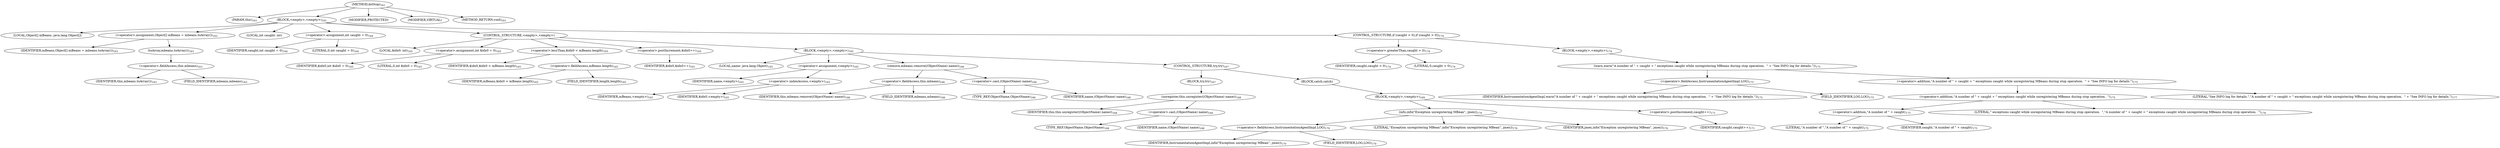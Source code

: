 digraph "doStop" {  
"405" [label = <(METHOD,doStop)<SUB>161</SUB>> ]
"21" [label = <(PARAM,this)<SUB>161</SUB>> ]
"406" [label = <(BLOCK,&lt;empty&gt;,&lt;empty&gt;)<SUB>161</SUB>> ]
"407" [label = <(LOCAL,Object[] mBeans: java.lang.Object[])> ]
"408" [label = <(&lt;operator&gt;.assignment,Object[] mBeans = mbeans.toArray())<SUB>163</SUB>> ]
"409" [label = <(IDENTIFIER,mBeans,Object[] mBeans = mbeans.toArray())<SUB>163</SUB>> ]
"410" [label = <(toArray,mbeans.toArray())<SUB>163</SUB>> ]
"411" [label = <(&lt;operator&gt;.fieldAccess,this.mbeans)<SUB>163</SUB>> ]
"412" [label = <(IDENTIFIER,this,mbeans.toArray())<SUB>163</SUB>> ]
"413" [label = <(FIELD_IDENTIFIER,mbeans,mbeans)<SUB>163</SUB>> ]
"414" [label = <(LOCAL,int caught: int)> ]
"415" [label = <(&lt;operator&gt;.assignment,int caught = 0)<SUB>164</SUB>> ]
"416" [label = <(IDENTIFIER,caught,int caught = 0)<SUB>164</SUB>> ]
"417" [label = <(LITERAL,0,int caught = 0)<SUB>164</SUB>> ]
"418" [label = <(CONTROL_STRUCTURE,&lt;empty&gt;,&lt;empty&gt;)> ]
"419" [label = <(LOCAL,$idx0: int)<SUB>165</SUB>> ]
"420" [label = <(&lt;operator&gt;.assignment,int $idx0 = 0)<SUB>165</SUB>> ]
"421" [label = <(IDENTIFIER,$idx0,int $idx0 = 0)<SUB>165</SUB>> ]
"422" [label = <(LITERAL,0,int $idx0 = 0)<SUB>165</SUB>> ]
"423" [label = <(&lt;operator&gt;.lessThan,$idx0 &lt; mBeans.length)<SUB>165</SUB>> ]
"424" [label = <(IDENTIFIER,$idx0,$idx0 &lt; mBeans.length)<SUB>165</SUB>> ]
"425" [label = <(&lt;operator&gt;.fieldAccess,mBeans.length)<SUB>165</SUB>> ]
"426" [label = <(IDENTIFIER,mBeans,$idx0 &lt; mBeans.length)<SUB>165</SUB>> ]
"427" [label = <(FIELD_IDENTIFIER,length,length)<SUB>165</SUB>> ]
"428" [label = <(&lt;operator&gt;.postIncrement,$idx0++)<SUB>165</SUB>> ]
"429" [label = <(IDENTIFIER,$idx0,$idx0++)<SUB>165</SUB>> ]
"430" [label = <(BLOCK,&lt;empty&gt;,&lt;empty&gt;)<SUB>165</SUB>> ]
"431" [label = <(LOCAL,name: java.lang.Object)<SUB>165</SUB>> ]
"432" [label = <(&lt;operator&gt;.assignment,&lt;empty&gt;)<SUB>165</SUB>> ]
"433" [label = <(IDENTIFIER,name,&lt;empty&gt;)<SUB>165</SUB>> ]
"434" [label = <(&lt;operator&gt;.indexAccess,&lt;empty&gt;)<SUB>165</SUB>> ]
"435" [label = <(IDENTIFIER,mBeans,&lt;empty&gt;)<SUB>165</SUB>> ]
"436" [label = <(IDENTIFIER,$idx0,&lt;empty&gt;)<SUB>165</SUB>> ]
"437" [label = <(remove,mbeans.remove((ObjectName) name))<SUB>166</SUB>> ]
"438" [label = <(&lt;operator&gt;.fieldAccess,this.mbeans)<SUB>166</SUB>> ]
"439" [label = <(IDENTIFIER,this,mbeans.remove((ObjectName) name))<SUB>166</SUB>> ]
"440" [label = <(FIELD_IDENTIFIER,mbeans,mbeans)<SUB>166</SUB>> ]
"441" [label = <(&lt;operator&gt;.cast,(ObjectName) name)<SUB>166</SUB>> ]
"442" [label = <(TYPE_REF,ObjectName,ObjectName)<SUB>166</SUB>> ]
"443" [label = <(IDENTIFIER,name,(ObjectName) name)<SUB>166</SUB>> ]
"444" [label = <(CONTROL_STRUCTURE,try,try)<SUB>167</SUB>> ]
"445" [label = <(BLOCK,try,try)<SUB>167</SUB>> ]
"446" [label = <(unregister,this.unregister((ObjectName) name))<SUB>168</SUB>> ]
"20" [label = <(IDENTIFIER,this,this.unregister((ObjectName) name))<SUB>168</SUB>> ]
"447" [label = <(&lt;operator&gt;.cast,(ObjectName) name)<SUB>168</SUB>> ]
"448" [label = <(TYPE_REF,ObjectName,ObjectName)<SUB>168</SUB>> ]
"449" [label = <(IDENTIFIER,name,(ObjectName) name)<SUB>168</SUB>> ]
"450" [label = <(BLOCK,catch,catch)> ]
"451" [label = <(BLOCK,&lt;empty&gt;,&lt;empty&gt;)<SUB>169</SUB>> ]
"452" [label = <(info,info(&quot;Exception unregistering MBean&quot;, jmex))<SUB>170</SUB>> ]
"453" [label = <(&lt;operator&gt;.fieldAccess,InstrumentationAgentImpl.LOG)<SUB>170</SUB>> ]
"454" [label = <(IDENTIFIER,InstrumentationAgentImpl,info(&quot;Exception unregistering MBean&quot;, jmex))<SUB>170</SUB>> ]
"455" [label = <(FIELD_IDENTIFIER,LOG,LOG)<SUB>170</SUB>> ]
"456" [label = <(LITERAL,&quot;Exception unregistering MBean&quot;,info(&quot;Exception unregistering MBean&quot;, jmex))<SUB>170</SUB>> ]
"457" [label = <(IDENTIFIER,jmex,info(&quot;Exception unregistering MBean&quot;, jmex))<SUB>170</SUB>> ]
"458" [label = <(&lt;operator&gt;.postIncrement,caught++)<SUB>171</SUB>> ]
"459" [label = <(IDENTIFIER,caught,caught++)<SUB>171</SUB>> ]
"460" [label = <(CONTROL_STRUCTURE,if (caught &gt; 0),if (caught &gt; 0))<SUB>174</SUB>> ]
"461" [label = <(&lt;operator&gt;.greaterThan,caught &gt; 0)<SUB>174</SUB>> ]
"462" [label = <(IDENTIFIER,caught,caught &gt; 0)<SUB>174</SUB>> ]
"463" [label = <(LITERAL,0,caught &gt; 0)<SUB>174</SUB>> ]
"464" [label = <(BLOCK,&lt;empty&gt;,&lt;empty&gt;)<SUB>174</SUB>> ]
"465" [label = <(warn,warn(&quot;A number of &quot; + caught + &quot; exceptions caught while unregistering MBeans during stop operation.  &quot; + &quot;See INFO log for details.&quot;))<SUB>175</SUB>> ]
"466" [label = <(&lt;operator&gt;.fieldAccess,InstrumentationAgentImpl.LOG)<SUB>175</SUB>> ]
"467" [label = <(IDENTIFIER,InstrumentationAgentImpl,warn(&quot;A number of &quot; + caught + &quot; exceptions caught while unregistering MBeans during stop operation.  &quot; + &quot;See INFO log for details.&quot;))<SUB>175</SUB>> ]
"468" [label = <(FIELD_IDENTIFIER,LOG,LOG)<SUB>175</SUB>> ]
"469" [label = <(&lt;operator&gt;.addition,&quot;A number of &quot; + caught + &quot; exceptions caught while unregistering MBeans during stop operation.  &quot; + &quot;See INFO log for details.&quot;)<SUB>175</SUB>> ]
"470" [label = <(&lt;operator&gt;.addition,&quot;A number of &quot; + caught + &quot; exceptions caught while unregistering MBeans during stop operation.  &quot;)<SUB>175</SUB>> ]
"471" [label = <(&lt;operator&gt;.addition,&quot;A number of &quot; + caught)<SUB>175</SUB>> ]
"472" [label = <(LITERAL,&quot;A number of &quot;,&quot;A number of &quot; + caught)<SUB>175</SUB>> ]
"473" [label = <(IDENTIFIER,caught,&quot;A number of &quot; + caught)<SUB>175</SUB>> ]
"474" [label = <(LITERAL,&quot; exceptions caught while unregistering MBeans during stop operation.  &quot;,&quot;A number of &quot; + caught + &quot; exceptions caught while unregistering MBeans during stop operation.  &quot;)<SUB>176</SUB>> ]
"475" [label = <(LITERAL,&quot;See INFO log for details.&quot;,&quot;A number of &quot; + caught + &quot; exceptions caught while unregistering MBeans during stop operation.  &quot; + &quot;See INFO log for details.&quot;)<SUB>177</SUB>> ]
"476" [label = <(MODIFIER,PROTECTED)> ]
"477" [label = <(MODIFIER,VIRTUAL)> ]
"478" [label = <(METHOD_RETURN,void)<SUB>161</SUB>> ]
  "405" -> "21" 
  "405" -> "406" 
  "405" -> "476" 
  "405" -> "477" 
  "405" -> "478" 
  "406" -> "407" 
  "406" -> "408" 
  "406" -> "414" 
  "406" -> "415" 
  "406" -> "418" 
  "406" -> "460" 
  "408" -> "409" 
  "408" -> "410" 
  "410" -> "411" 
  "411" -> "412" 
  "411" -> "413" 
  "415" -> "416" 
  "415" -> "417" 
  "418" -> "419" 
  "418" -> "420" 
  "418" -> "423" 
  "418" -> "428" 
  "418" -> "430" 
  "420" -> "421" 
  "420" -> "422" 
  "423" -> "424" 
  "423" -> "425" 
  "425" -> "426" 
  "425" -> "427" 
  "428" -> "429" 
  "430" -> "431" 
  "430" -> "432" 
  "430" -> "437" 
  "430" -> "444" 
  "432" -> "433" 
  "432" -> "434" 
  "434" -> "435" 
  "434" -> "436" 
  "437" -> "438" 
  "437" -> "441" 
  "438" -> "439" 
  "438" -> "440" 
  "441" -> "442" 
  "441" -> "443" 
  "444" -> "445" 
  "444" -> "450" 
  "445" -> "446" 
  "446" -> "20" 
  "446" -> "447" 
  "447" -> "448" 
  "447" -> "449" 
  "450" -> "451" 
  "451" -> "452" 
  "451" -> "458" 
  "452" -> "453" 
  "452" -> "456" 
  "452" -> "457" 
  "453" -> "454" 
  "453" -> "455" 
  "458" -> "459" 
  "460" -> "461" 
  "460" -> "464" 
  "461" -> "462" 
  "461" -> "463" 
  "464" -> "465" 
  "465" -> "466" 
  "465" -> "469" 
  "466" -> "467" 
  "466" -> "468" 
  "469" -> "470" 
  "469" -> "475" 
  "470" -> "471" 
  "470" -> "474" 
  "471" -> "472" 
  "471" -> "473" 
}
